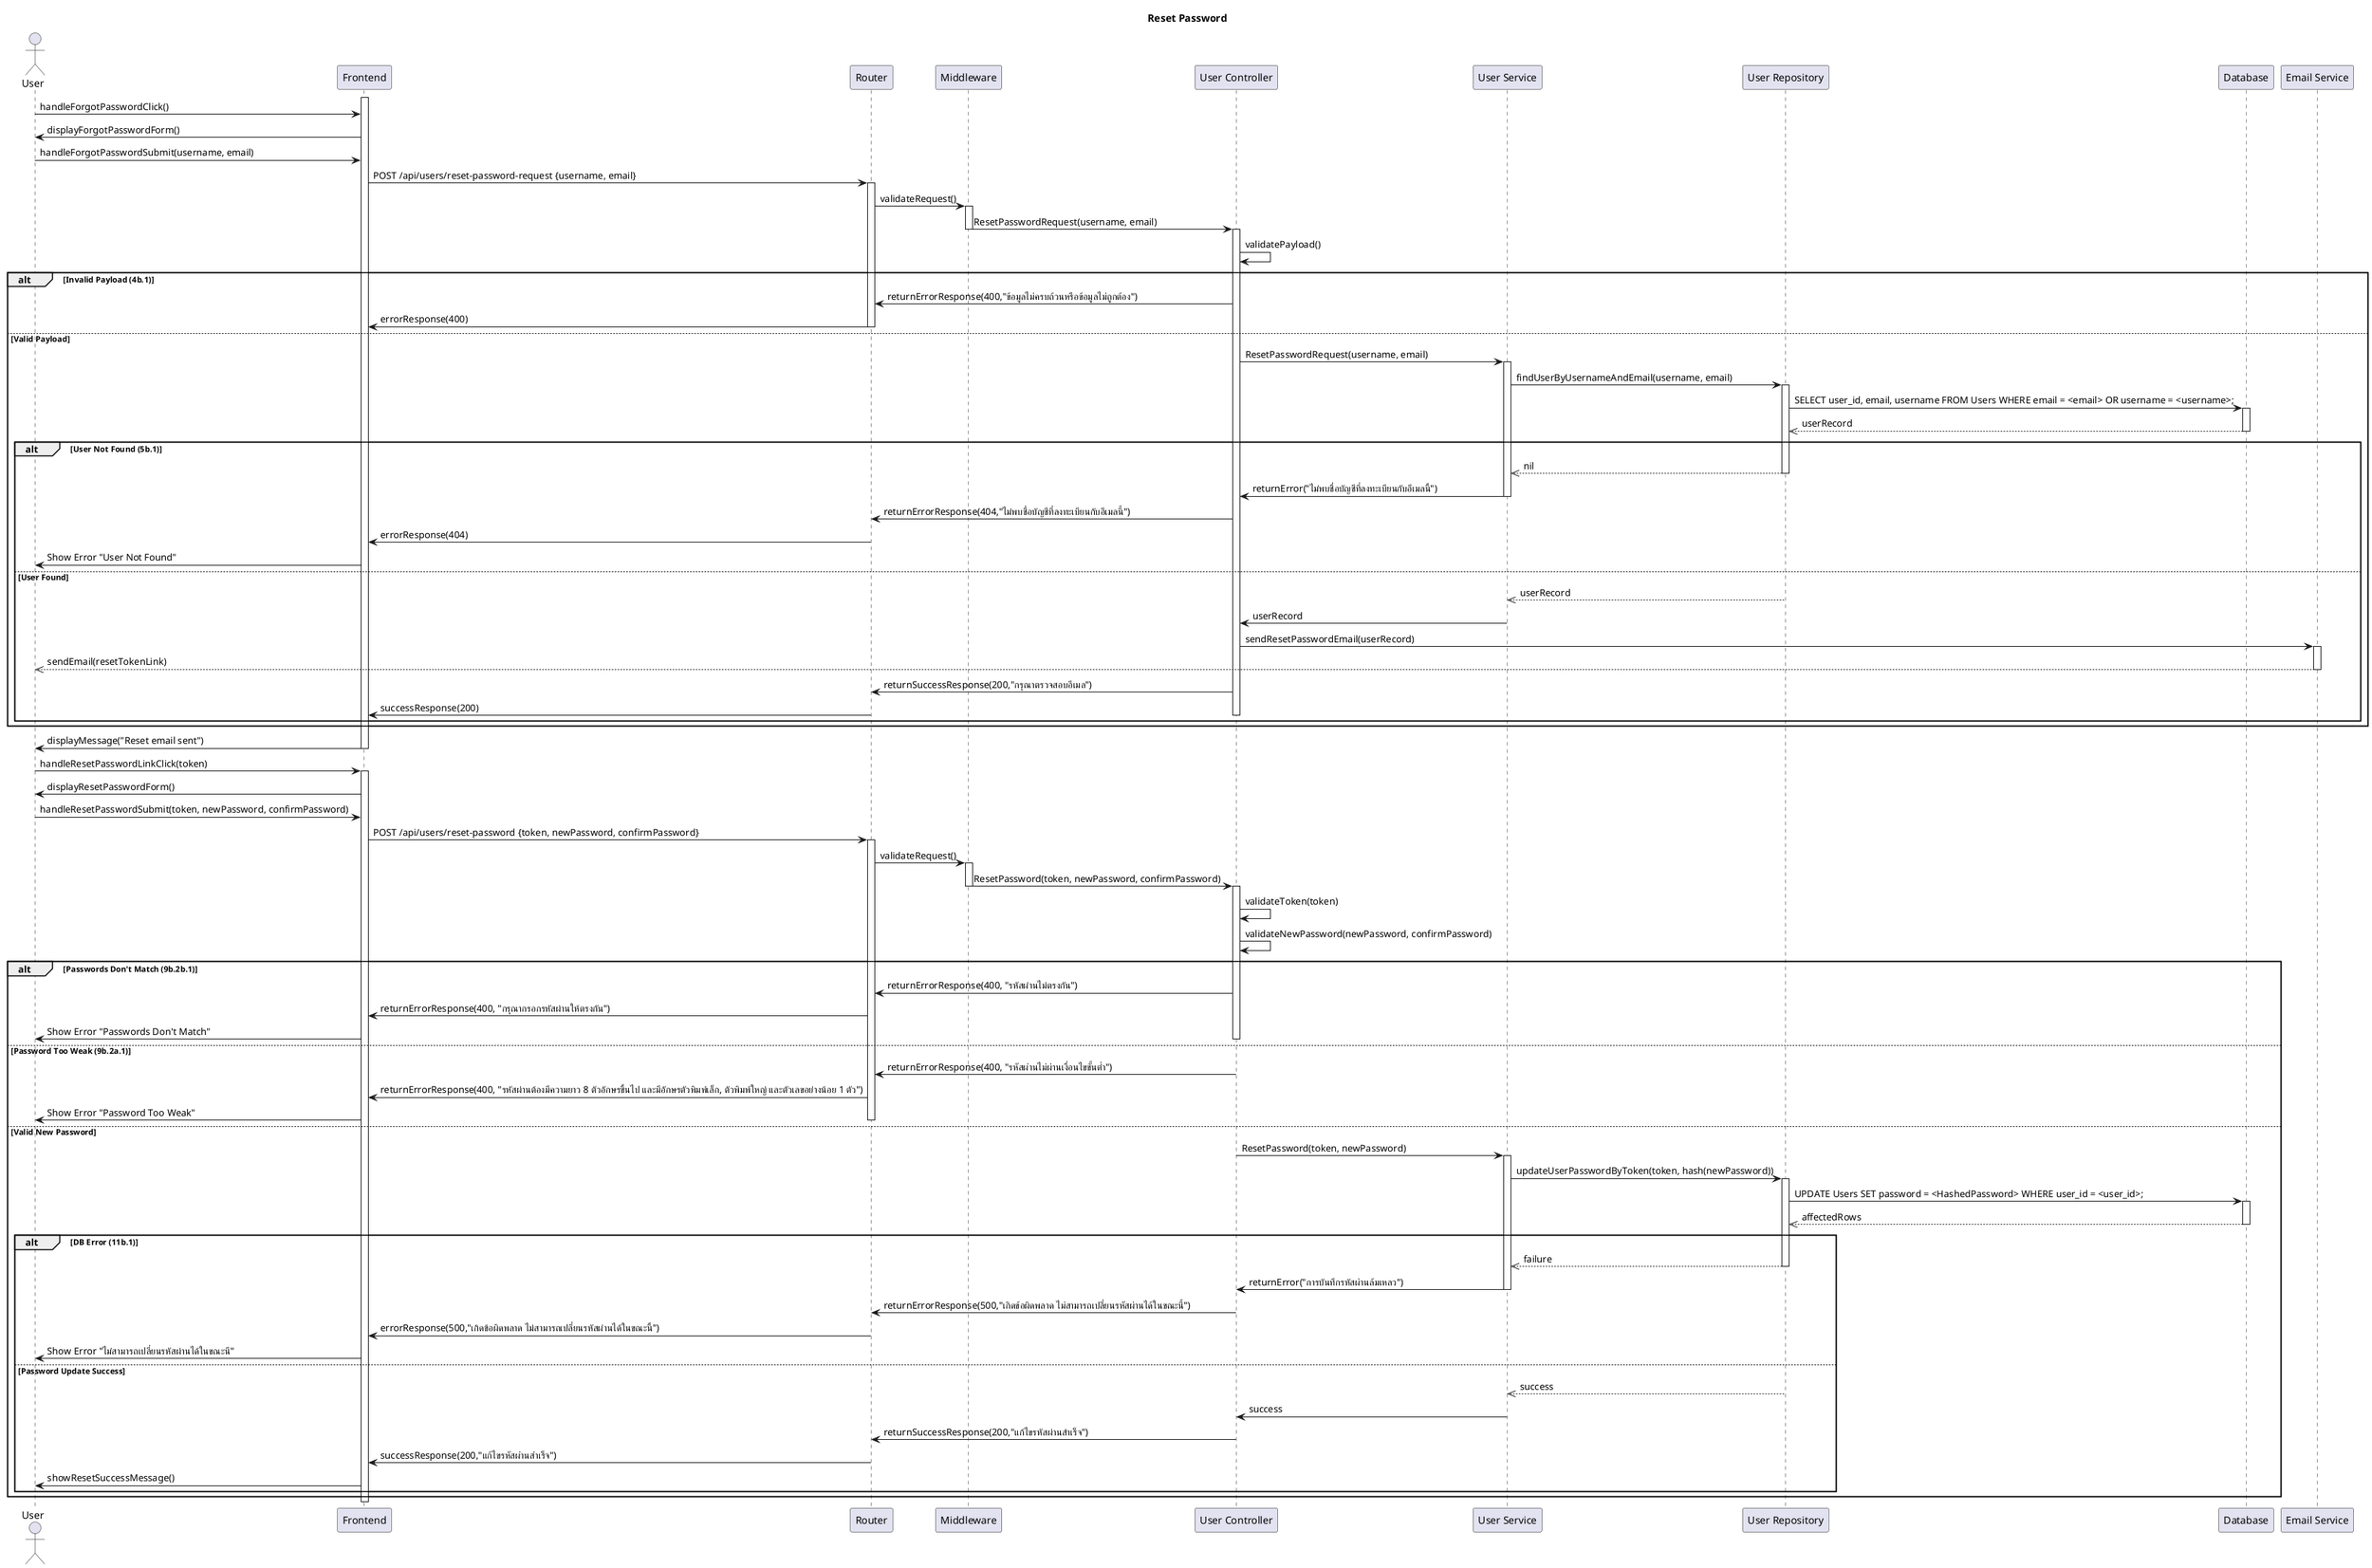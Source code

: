 @startuml
title Reset Password

actor User
participant "Frontend" as FE
participant Router
participant "Middleware" as MW
participant "User Controller" as UC
participant "User Service" as US
participant "User Repository" as UR
participant "Database" as DB
participant "Email Service" as ES

'Phase 1: Request Reset Password'
activate FE
User -> FE: handleForgotPasswordClick()
FE -> User: displayForgotPasswordForm()
User -> FE: handleForgotPasswordSubmit(username, email)
FE -> Router: POST /api/users/reset-password-request {username, email}
activate Router
Router -> MW: validateRequest()
activate MW
MW -> UC: ResetPasswordRequest(username, email)
deactivate MW
activate UC
UC -> UC: validatePayload()
alt Invalid Payload (4b.1)
    UC -> Router: returnErrorResponse(400,"ข้อมูลไม่ครบถ้วนหรือข้อมูลไม่ถูกต้อง")
    Router -> FE: errorResponse(400)
    deactivate Router
else Valid Payload
    UC -> US: ResetPasswordRequest(username, email)
    activate US
    US -> UR: findUserByUsernameAndEmail(username, email)
    activate UR
    UR -> DB:  SELECT user_id, email, username FROM Users WHERE email = <email> OR username = <username>;
    activate DB
    DB -->> UR: userRecord
    deactivate DB
    alt User Not Found (5b.1)
        UR -->> US: nil
        deactivate UR
        US -> UC: returnError("ไม่พบชื่อบัญชีที่ลงทะเบียนกับอีเมลนี้")
        deactivate US
        UC -> Router: returnErrorResponse(404,"ไม่พบชื่อบัญชีที่ลงทะเบียนกับอีเมลนี้")
        Router -> FE: errorResponse(404)
        FE -> User: Show Error "User Not Found"
        deactivate MW
    else User Found
        UR -->> US: userRecord
        deactivate UR
        US -> UC: userRecord
        deactivate US
        UC -> ES: sendResetPasswordEmail(userRecord)
        activate ES
        ES -->> User: sendEmail(resetTokenLink)
        deactivate ES
        UC -> Router: returnSuccessResponse(200,"กรุณาตรวจสอบอีเมล")
        Router -> FE: successResponse(200)
        deactivate UC
        deactivate MW
    end
end
FE -> User: displayMessage("Reset email sent")
deactivate FE

'Phase 2: Execute Reset Password'
User -> FE: handleResetPasswordLinkClick(token)
activate FE
FE -> User: displayResetPasswordForm()
User -> FE: handleResetPasswordSubmit(token, newPassword, confirmPassword)
FE -> Router: POST /api/users/reset-password {token, newPassword, confirmPassword}
activate Router
Router -> MW: validateRequest()
activate MW
MW -> UC: ResetPassword(token, newPassword, confirmPassword)
deactivate MW
activate UC
UC -> UC: validateToken(token)
    UC -> UC: validateNewPassword(newPassword, confirmPassword)
    alt Passwords Don't Match (9b.2b.1)
        UC -> Router: returnErrorResponse(400, "รหัสผ่านไม่ตรงกัน")
        Router -> FE: returnErrorResponse(400, "กรุณากรอกรหัสผ่านให้ตรงกัน")
        FE -> User: Show Error "Passwords Don't Match"
        deactivate UC
    else Password Too Weak (9b.2a.1)
        UC -> Router: returnErrorResponse(400, "รหัสผ่านไม่ผ่านเงื่อนไขขั้นต่ำ")
        Router -> FE: returnErrorResponse(400, "รหัสผ่านต้องมีความยาว 8 ตัวอักษรขึ้นไป และมีอักษรตัวพิมพ์เล็ก, ตัวพิมพ์ใหญ่ และตัวเลขอย่างน้อย 1 ตัว")
        FE -> User: Show Error "Password Too Weak"
        deactivate Router
        deactivate UC
    else Valid New Password
        UC -> US: ResetPassword(token, newPassword)
        activate US
        US -> UR: updateUserPasswordByToken(token, hash(newPassword))
        activate UR
        UR -> DB: UPDATE Users SET password = <HashedPassword> WHERE user_id = <user_id>;
        activate DB
        DB -->> UR: affectedRows
        deactivate DB
        alt DB Error (11b.1)
            UR -->> US: failure
            deactivate UR
            US -> UC: returnError("การบันทึกรหัสผ่านล้มเหลว")
            deactivate US
            UC -> Router: returnErrorResponse(500,"เกิดข้อผิดพลาด ไม่สามารถเปลี่ยนรหัสผ่านได้ในขณะนี้")
            Router -> FE: errorResponse(500,"เกิดข้อผิดพลาด ไม่สามารถเปลี่ยนรหัสผ่านได้ในขณะนี้")
            FE -> User: Show Error "ไม่สามารถเปลี่ยนรหัสผ่านได้ในขณะนี"
            deactivate Router
            deactivate UC
        else Password Update Success
            UR -->> US: success
            deactivate UR
            US -> UC: success
            deactivate US
            UC -> Router: returnSuccessResponse(200,"แก้ไขรหัสผ่านสำเร็จ")
            deactivate UC
            Router -> FE: successResponse(200,"แก้ไขรหัสผ่านสำเร็จ")
            deactivate MW
            deactivate Router
            FE -> User: showResetSuccessMessage()
        end
    end
deactivate FE

@enduml
